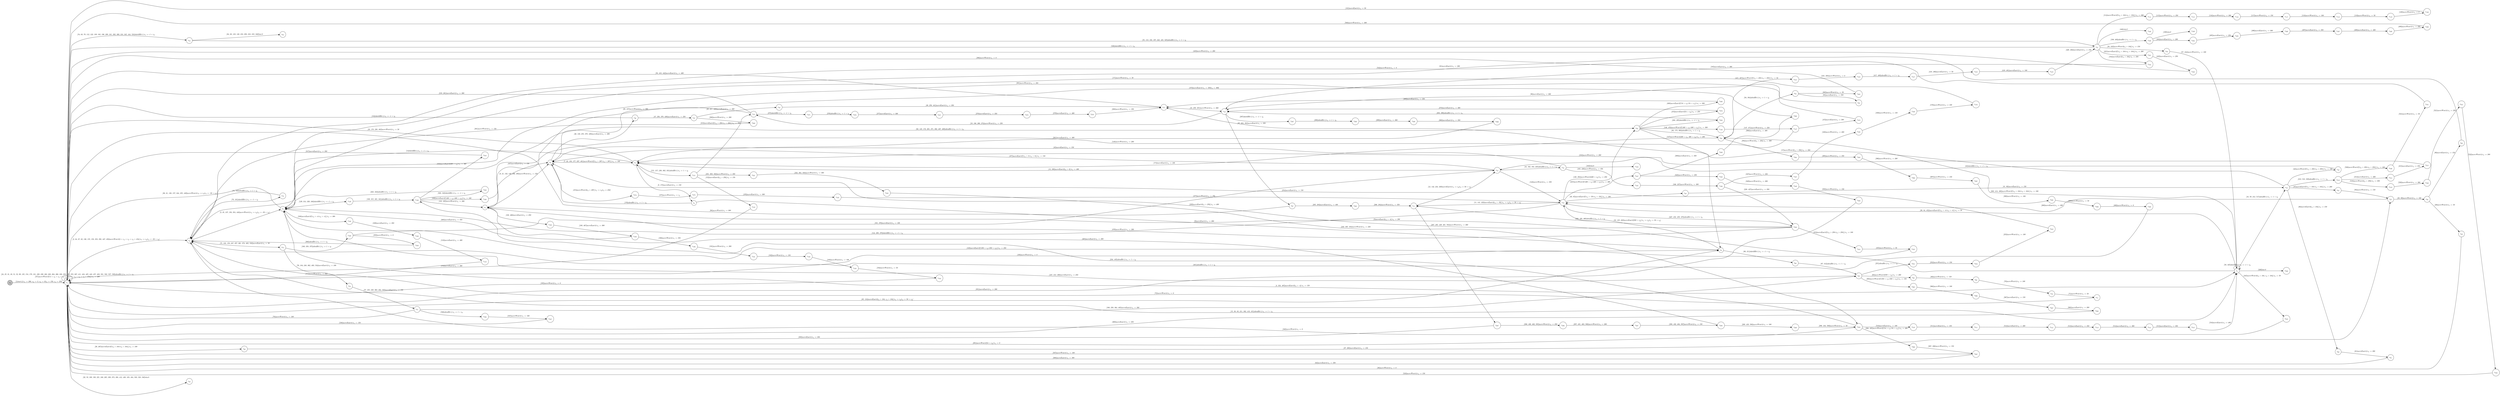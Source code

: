 digraph EFSM{
  graph [rankdir="LR", fontname="Latin Modern Math"];
  node [color="black", fillcolor="white", shape="circle", style="filled", fontname="Latin Modern Math"];
  edge [fontname="Latin Modern Math"];

  s0[fillcolor="gray", label=<s<sub>0</sub>>];
  s1[label=<s<sub>1</sub>>];
  s2[label=<s<sub>2</sub>>];
  s3[label=<s<sub>3</sub>>];
  s4[label=<s<sub>4</sub>>];
  s5[label=<s<sub>5</sub>>];
  s6[label=<s<sub>6</sub>>];
  s7[label=<s<sub>7</sub>>];
  s8[label=<s<sub>8</sub>>];
  s9[label=<s<sub>9</sub>>];
  s10[label=<s<sub>10</sub>>];
  s11[label=<s<sub>11</sub>>];
  s12[label=<s<sub>12</sub>>];
  s16[label=<s<sub>16</sub>>];
  s17[label=<s<sub>17</sub>>];
  s18[label=<s<sub>18</sub>>];
  s19[label=<s<sub>19</sub>>];
  s26[label=<s<sub>26</sub>>];
  s27[label=<s<sub>27</sub>>];
  s28[label=<s<sub>28</sub>>];
  s29[label=<s<sub>29</sub>>];
  s32[label=<s<sub>32</sub>>];
  s40[label=<s<sub>40</sub>>];
  s42[label=<s<sub>42</sub>>];
  s44[label=<s<sub>44</sub>>];
  s46[label=<s<sub>46</sub>>];
  s47[label=<s<sub>47</sub>>];
  s48[label=<s<sub>48</sub>>];
  s54[label=<s<sub>54</sub>>];
  s55[label=<s<sub>55</sub>>];
  s56[label=<s<sub>56</sub>>];
  s60[label=<s<sub>60</sub>>];
  s61[label=<s<sub>61</sub>>];
  s64[label=<s<sub>64</sub>>];
  s66[label=<s<sub>66</sub>>];
  s67[label=<s<sub>67</sub>>];
  s68[label=<s<sub>68</sub>>];
  s69[label=<s<sub>69</sub>>];
  s70[label=<s<sub>70</sub>>];
  s71[label=<s<sub>71</sub>>];
  s73[label=<s<sub>73</sub>>];
  s75[label=<s<sub>75</sub>>];
  s76[label=<s<sub>76</sub>>];
  s77[label=<s<sub>77</sub>>];
  s87[label=<s<sub>87</sub>>];
  s90[label=<s<sub>90</sub>>];
  s92[label=<s<sub>92</sub>>];
  s93[label=<s<sub>93</sub>>];
  s94[label=<s<sub>94</sub>>];
  s95[label=<s<sub>95</sub>>];
  s97[label=<s<sub>97</sub>>];
  s108[label=<s<sub>108</sub>>];
  s109[label=<s<sub>109</sub>>];
  s110[label=<s<sub>110</sub>>];
  s114[label=<s<sub>114</sub>>];
  s115[label=<s<sub>115</sub>>];
  s116[label=<s<sub>116</sub>>];
  s117[label=<s<sub>117</sub>>];
  s118[label=<s<sub>118</sub>>];
  s119[label=<s<sub>119</sub>>];
  s120[label=<s<sub>120</sub>>];
  s129[label=<s<sub>129</sub>>];
  s130[label=<s<sub>130</sub>>];
  s146[label=<s<sub>146</sub>>];
  s147[label=<s<sub>147</sub>>];
  s151[label=<s<sub>151</sub>>];
  s152[label=<s<sub>152</sub>>];
  s160[label=<s<sub>160</sub>>];
  s163[label=<s<sub>163</sub>>];
  s165[label=<s<sub>165</sub>>];
  s166[label=<s<sub>166</sub>>];
  s167[label=<s<sub>167</sub>>];
  s168[label=<s<sub>168</sub>>];
  s169[label=<s<sub>169</sub>>];
  s170[label=<s<sub>170</sub>>];
  s184[label=<s<sub>184</sub>>];
  s188[label=<s<sub>188</sub>>];
  s189[label=<s<sub>189</sub>>];
  s190[label=<s<sub>190</sub>>];
  s191[label=<s<sub>191</sub>>];
  s192[label=<s<sub>192</sub>>];
  s193[label=<s<sub>193</sub>>];
  s194[label=<s<sub>194</sub>>];
  s198[label=<s<sub>198</sub>>];
  s199[label=<s<sub>199</sub>>];
  s202[label=<s<sub>202</sub>>];
  s205[label=<s<sub>205</sub>>];
  s207[label=<s<sub>207</sub>>];
  s213[label=<s<sub>213</sub>>];
  s214[label=<s<sub>214</sub>>];
  s215[label=<s<sub>215</sub>>];
  s228[label=<s<sub>228</sub>>];
  s231[label=<s<sub>231</sub>>];
  s232[label=<s<sub>232</sub>>];
  s233[label=<s<sub>233</sub>>];
  s245[label=<s<sub>245</sub>>];
  s251[label=<s<sub>251</sub>>];
  s252[label=<s<sub>252</sub>>];
  s253[label=<s<sub>253</sub>>];
  s272[label=<s<sub>272</sub>>];
  s275[label=<s<sub>275</sub>>];
  s276[label=<s<sub>276</sub>>];
  s277[label=<s<sub>277</sub>>];
  s278[label=<s<sub>278</sub>>];
  s279[label=<s<sub>279</sub>>];
  s286[label=<s<sub>286</sub>>];
  s287[label=<s<sub>287</sub>>];
  s288[label=<s<sub>288</sub>>];
  s289[label=<s<sub>289</sub>>];
  s297[label=<s<sub>297</sub>>];
  s298[label=<s<sub>298</sub>>];
  s299[label=<s<sub>299</sub>>];
  s300[label=<s<sub>300</sub>>];
  s306[label=<s<sub>306</sub>>];
  s307[label=<s<sub>307</sub>>];
  s316[label=<s<sub>316</sub>>];
  s322[label=<s<sub>322</sub>>];
  s326[label=<s<sub>326</sub>>];
  s347[label=<s<sub>347</sub>>];
  s348[label=<s<sub>348</sub>>];
  s349[label=<s<sub>349</sub>>];
  s350[label=<s<sub>350</sub>>];
  s359[label=<s<sub>359</sub>>];
  s365[label=<s<sub>365</sub>>];
  s366[label=<s<sub>366</sub>>];
  s367[label=<s<sub>367</sub>>];
  s368[label=<s<sub>368</sub>>];
  s380[label=<s<sub>380</sub>>];
  s385[label=<s<sub>385</sub>>];
  s389[label=<s<sub>389</sub>>];
  s390[label=<s<sub>390</sub>>];
  s394[label=<s<sub>394</sub>>];
  s395[label=<s<sub>395</sub>>];
  s396[label=<s<sub>396</sub>>];
  s397[label=<s<sub>397</sub>>];
  s398[label=<s<sub>398</sub>>];
  s399[label=<s<sub>399</sub>>];
  s400[label=<s<sub>400</sub>>];
  s408[label=<s<sub>408</sub>>];
  s415[label=<s<sub>415</sub>>];
  s416[label=<s<sub>416</sub>>];
  s417[label=<s<sub>417</sub>>];
  s418[label=<s<sub>418</sub>>];
  s419[label=<s<sub>419</sub>>];
  s421[label=<s<sub>421</sub>>];
  s422[label=<s<sub>422</sub>>];
  s436[label=<s<sub>436</sub>>];
  s446[label=<s<sub>446</sub>>];
  s454[label=<s<sub>454</sub>>];
  s455[label=<s<sub>455</sub>>];
  s472[label=<s<sub>472</sub>>];
  s474[label=<s<sub>474</sub>>];
  s475[label=<s<sub>475</sub>>];
  s476[label=<s<sub>476</sub>>];
  s494[label=<s<sub>494</sub>>];
  s495[label=<s<sub>495</sub>>];
  s496[label=<s<sub>496</sub>>];
  s497[label=<s<sub>497</sub>>];
  s498[label=<s<sub>498</sub>>];
  s499[label=<s<sub>499</sub>>];
  s510[label=<s<sub>510</sub>>];
  s511[label=<s<sub>511</sub>>];
  s512[label=<s<sub>512</sub>>];
  s513[label=<s<sub>513</sub>>];
  s514[label=<s<sub>514</sub>>];
  s515[label=<s<sub>515</sub>>];
  s519[label=<s<sub>519</sub>>];
  s520[label=<s<sub>520</sub>>];
  s521[label=<s<sub>521</sub>>];
  s522[label=<s<sub>522</sub>>];
  s530[label=<s<sub>530</sub>>];
  s531[label=<s<sub>531</sub>>];
  s536[label=<s<sub>536</sub>>];
  s537[label=<s<sub>537</sub>>];

  s0->s1[label=<<i> [1]start:2/o<sub>1</sub> := 200, o<sub>2</sub> := 3, o<sub>3</sub> := 0&#91;r<sub>3</sub> := 150, r<sub>2</sub> := 250&#93;</i>>];
  s4->s5[label=<<i> [5]moveEast:0&#91;r<sub>3</sub> &gt; -4&#93;/o<sub>1</sub> := 200</i>>];
  s7->s8[label=<<i> [8, 175]moveEast:0/o<sub>1</sub> := 150</i>>];
  s8->s9[label=<<i> [9]moveEast:0/o<sub>1</sub> := 200</i>>];
  s9->s10[label=<<i> [10, 125, 222]moveEast:0&#91;350 &gt; r<sub>2</sub>&#93;/o<sub>1</sub> := r<sub>2</sub>&#91;r<sub>2</sub> := 50 + r<sub>2</sub>&#93;</i>>];
  s10->s11[label=<<i> [11, 141, 223]moveEast:0&#91;r<sub>3</sub> &gt; -50&#93;/o<sub>1</sub> := r<sub>2</sub>&#91;r<sub>2</sub> := 50 + r<sub>2</sub>&#93;</i>>];
  s12->s7[label=<<i> [13, 330]moveEast:0&#91;r<sub>3</sub> &gt; 0&#93;/o<sub>1</sub> := 400</i>>];
  s7->s2[label=<<i> [14]shieldHit:1/o<sub>1</sub> := -1 + i<sub>0</sub></i>>];
  s2->s4[label=<<i> [15, 38, 83, 211, 382, 413, 451]alienHit:1/o<sub>1</sub> := 1 + i<sub>0</sub></i>>];
  s16->s17[label=<<i> [17]moveWest:0&#91;r<sub>2</sub> &gt; 250&#93;/o<sub>1</sub> := 350</i>>];
  s19->s5[label=<<i> [20, 187]moveWest:0/o<sub>1</sub> := 200</i>>];
  s1->s26[label=<<i> [26, 267]moveEast:0&#91;!(r<sub>3</sub> &gt; 104&or;r<sub>3</sub> &gt; 104)&#93;/o<sub>1</sub> := 100</i>>];
  s26->s27[label=<<i> [27, 268]moveEast:0/o<sub>1</sub> := 150</i>>];
  s27->s28[label=<<i> [28, 89]moveWest:0/o<sub>1</sub> := 100</i>>];
  s28->s29[label=<<i> [29]moveWest:0/o<sub>1</sub> := 50</i>>];
  s29->s1[label=<<i> [30]moveWest:0/o<sub>1</sub> := 0</i>>];
  s10->s40[label=<<i> [40, 85]moveEast:0&#91;!(r<sub>3</sub> &gt; -50&or;r<sub>3</sub> &gt; -50)&#93;/o<sub>1</sub> := 100</i>>];
  s40->s16[label=<<i> [41, 86]moveEast:0/o<sub>1</sub> := 150</i>>];
  s16->s42[label=<<i> [42]moveWest:0&#91;!(r<sub>2</sub> &gt; 250&or;r<sub>2</sub> &gt; 250)&#93;/o<sub>1</sub> := 100</i>>];
  s42->s12[label=<<i> [43]shieldHit:1/o<sub>1</sub> := -1 + i<sub>0</sub></i>>];
  s12->s44[label=<<i> [44, 162, 164, 225]alienHit:1/o<sub>1</sub> := 1 + i<sub>0</sub></i>>];
  s44->s6[label=<<i> [45]moveEast:0/o<sub>1</sub> := 150</i>>];
  s55->s56[label=<<i> [56, 243]moveWest:0&#91;r<sub>3</sub> &gt; 104&#93;/o<sub>1</sub> := 150</i>>];
  s56->s4[label=<<i> [57, 244]moveWest:0/o<sub>1</sub> := 100</i>>];
  s4->s4[label=<<i> [58, 325]shieldHit:1/o<sub>1</sub> := -1 + i<sub>0</sub></i>>];
  s4->s16[label=<<i> [16, 59, 212, 517]alienHit:1/o<sub>1</sub> := 1 + i<sub>0</sub></i>>];
  s16->s60[label=<<i> [60]moveEast:0&#91;r<sub>3</sub> &gt; 104&#93;/o<sub>1</sub> := 150</i>>];
  s60->s61[label=<<i> [61]moveEast:0/o<sub>1</sub> := 200</i>>];
  s61->s1[label=<<i> [62]moveEast:0/o<sub>1</sub> := 250</i>>];
  s1->s9[label=<<i> [65, 124]moveEast:0&#91;r<sub>3</sub> &gt; 104, r<sub>3</sub> &gt; 104&#93;/o<sub>1</sub> := r<sub>2</sub>&#91;r<sub>2</sub> := 50 + r<sub>2</sub>&#93;</i>>];
  s9->s66[label=<<i> [66, 311]shieldHit:1/o<sub>1</sub> := -1 + i<sub>0</sub></i>>];
  s66->s67[label=<<i> [67, 312]alienHit:1/o<sub>1</sub> := 1 + i<sub>0</sub></i>>];
  s67->s68[label=<<i> [68]moveWest:0&#91;350 &gt; r<sub>2</sub>&#93;/o<sub>1</sub> := 200</i>>];
  s68->s69[label=<<i> [69]moveWest:0/o<sub>1</sub> := 150</i>>];
  s69->s70[label=<<i> [70]moveWest:0/o<sub>1</sub> := 100</i>>];
  s70->s71[label=<<i> [71]moveWest:0/o<sub>1</sub> := 50</i>>];
  s71->s2[label=<<i> [72]moveWest:0/o<sub>1</sub> := 0</i>>];
  s2->s73[label=<<i> [73, 101]shieldHit:1/o<sub>1</sub> := -1 + i<sub>0</sub></i>>];
  s73->s2[label=<<i> [74, 102]alienHit:1/o<sub>1</sub> := 1 + i<sub>0</sub></i>>];
  s77->s1[label=<<i> [78]moveWest:0/o<sub>1</sub> := 100</i>>];
  s4->s10[label=<<i> [39, 84, 452]moveEast:0&#91;!(r<sub>3</sub> &gt; -4&or;r<sub>3</sub> &gt; -4)&#93;/o<sub>1</sub> := 50</i>>];
  s16->s87[label=<<i> [87]moveEast:0&#91;!(r<sub>3</sub> &gt; 104&or;r<sub>3</sub> &gt; 104)&#93;/o<sub>1</sub> := 200</i>>];
  s87->s27[label=<<i> [88]moveWest:0/o<sub>1</sub> := 150</i>>];
  s28->s90[label=<<i> [90]moveEast:0/o<sub>1</sub> := 150</i>>];
  s90->s3[label=<<i> [91]moveEast:0/o<sub>1</sub> := 200</i>>];
  s93->s94[label=<<i> [94, 384]alienHit:1/o<sub>1</sub> := 1 + i<sub>0</sub></i>>];
  s94->s95[label=<<i> [95]moveEast:0/o<sub>1</sub> := 250</i>>];
  s95->s18[label=<<i> [96]moveEast:0/o<sub>1</sub> := 300</i>>];
  s97->s1[label=<<i> [98]moveWest:0/o<sub>1</sub> := 300</i>>];
  s3->s108[label=<<i> [108]moveEast:0&#91;!(r<sub>3</sub> &gt; -4&or;r<sub>3</sub> &gt; -4)&#93;/o<sub>1</sub> := 300</i>>];
  s108->s109[label=<<i> [109]moveEast:0/o<sub>1</sub> := 350</i>>];
  s109->s110[label=<<i> [110]moveEast:0/o<sub>1</sub> := 400</i>>];
  s110->s1[label=<<i> [111]moveWest:0/o<sub>1</sub> := 350</i>>];
  s55->s114[label=<<i> [114]moveWest:0&#91;!(r<sub>3</sub> &gt; 104&or;r<sub>3</sub> &gt; 104)&#93;/o<sub>1</sub> := 300</i>>];
  s114->s115[label=<<i> [115]moveWest:0/o<sub>1</sub> := 250</i>>];
  s115->s116[label=<<i> [116]moveWest:0/o<sub>1</sub> := 200</i>>];
  s116->s117[label=<<i> [117]moveWest:0/o<sub>1</sub> := 150</i>>];
  s117->s118[label=<<i> [118]moveWest:0/o<sub>1</sub> := 100</i>>];
  s118->s119[label=<<i> [119]moveWest:0/o<sub>1</sub> := 50</i>>];
  s119->s120[label=<<i> [120]moveWest:0/o<sub>1</sub> := 0</i>>];
  s120->s1[label=<<i> [121]moveEast:0/o<sub>1</sub> := 50</i>>];
  s10->s92[label=<<i> [126, 294]moveWest:0&#91;400 &gt; r<sub>2</sub>&#93;/o<sub>1</sub> := 250</i>>];
  s92->s9[label=<<i> [127]moveWest:0&#91;400 &gt; r<sub>2</sub>, 400 &gt; r<sub>2</sub>&#93;/o<sub>1</sub> := 200</i>>];
  s9->s3[label=<<i> [128]moveEast:0&#91;!(350 &gt; r<sub>2</sub>&or;350 &gt; r<sub>2</sub>)&#93;/o<sub>1</sub> := 250</i>>];
  s3->s129[label=<<i> [129, 314, 320, 340]shieldHit:1/o<sub>1</sub> := -1 + i<sub>0</sub></i>>];
  s129->s130[label=<<i> [130, 315, 321, 341]alienHit:1/o<sub>1</sub> := 1 + i<sub>0</sub></i>>];
  s130->s5[label=<<i> [131, 235]moveWest:0/o<sub>1</sub> := 200</i>>];
  s46->s1[label=<<i> [134]shieldHit:1/o<sub>1</sub> := -1 + i<sub>0</sub></i>>];
  s2->s3[label=<<i> [3, 35, 137, 156, 354, 448]moveWest:0/o<sub>1</sub> := r<sub>3</sub>&#91;r<sub>3</sub> := -50 + r<sub>3</sub>&#93;</i>>];
  s12->s10[label=<<i> [143]moveWest:0/o<sub>1</sub> := 350</i>>];
  s92->s146[label=<<i> [146, 470]moveWest:0&#91;!(400 &gt; r<sub>2</sub>&or;400 &gt; r<sub>2</sub>)&#93;/o<sub>1</sub> := 300</i>>];
  s146->s147[label=<<i> [147, 471]moveWest:0/o<sub>1</sub> := 250</i>>];
  s147->s5[label=<<i> [148]moveWest:0/o<sub>1</sub> := 200</i>>];
  s151->s152[label=<<i> [152]moveEast:0&#91;r<sub>2</sub> &gt; 250&#93;/o<sub>1</sub> := 150</i>>];
  s152->s1[label=<<i> [153]moveEast:0/o<sub>1</sub> := 200</i>>];
  s3->s1[label=<<i> [36, 81, 138, 157, 344, 355, 449]moveWest:0/o<sub>1</sub> := r<sub>3</sub>&#91;r<sub>3</sub> := -50 + r<sub>3</sub>&#93;</i>>];
  s160->s12[label=<<i> [161, 376]moveEast:0/o<sub>1</sub> := 100</i>>];
  s44->s163[label=<<i> [163]win:0</i>>];
  s44->s165[label=<<i> [165, 226]moveWest:0/o<sub>1</sub> := 350</i>>];
  s165->s166[label=<<i> [166, 227]moveWest:0/o<sub>1</sub> := 300</i>>];
  s166->s167[label=<<i> [167]moveWest:0/o<sub>1</sub> := 250</i>>];
  s167->s168[label=<<i> [168]moveWest:0/o<sub>1</sub> := 200</i>>];
  s168->s169[label=<<i> [169]moveWest:0/o<sub>1</sub> := 150</i>>];
  s169->s170[label=<<i> [170]moveWest:0/o<sub>1</sub> := 100</i>>];
  s170->s3[label=<<i> [171]moveWest:0/o<sub>1</sub> := 50</i>>];
  s92->s93[label=<<i> [93, 173, 393]alienHit:1/o<sub>1</sub> := 1 + i<sub>0</sub></i>>];
  s93->s7[label=<<i> [174]moveEast:0/o<sub>1</sub> := 100</i>>];
  s8->s6[label=<<i> [176]alienHit:1/o<sub>1</sub> := 1 + i<sub>0</sub></i>>];
  s7->s1[label=<<i> [23, 178, 238, 482]moveWest:0/o<sub>1</sub> := 50</i>>];
  s55->s184[label=<<i> [184]moveEast:0&#91;r<sub>3</sub> &gt; 104&#93;/o<sub>1</sub> := 250</i>>];
  s184->s18[label=<<i> [185]moveEast:0/o<sub>1</sub> := 300</i>>];
  s18->s19[label=<<i> [19, 186, 260, 274]moveWest:0/o<sub>1</sub> := 250</i>>];
  s5->s188[label=<<i> [188, 466]moveEast:0/o<sub>1</sub> := 250</i>>];
  s188->s189[label=<<i> [189, 467]moveEast:0/o<sub>1</sub> := 300</i>>];
  s189->s190[label=<<i> [190]moveWest:0/o<sub>1</sub> := 250</i>>];
  s190->s191[label=<<i> [191]moveWest:0/o<sub>1</sub> := 200</i>>];
  s191->s192[label=<<i> [192]moveWest:0/o<sub>1</sub> := 150</i>>];
  s192->s193[label=<<i> [193]moveWest:0/o<sub>1</sub> := 100</i>>];
  s193->s194[label=<<i> [194]moveWest:0/o<sub>1</sub> := 50</i>>];
  s194->s1[label=<<i> [195]moveWest:0/o<sub>1</sub> := 0</i>>];
  s55->s198[label=<<i> [198, 493]alienHit:1/o<sub>1</sub> := 1 + i<sub>0</sub></i>>];
  s198->s199[label=<<i> [199]win:0</i>>];
  s10->s3[label=<<i> [144, 200, 270]shieldHit:1/o<sub>1</sub> := -1 + i<sub>0</sub></i>>];
  s92->s202[label=<<i> [202, 295]shieldHit:1/o<sub>1</sub> := -1 + i<sub>0</sub></i>>];
  s202->s18[label=<<i> [203, 296]alienHit:1/o<sub>1</sub> := 1 + i<sub>0</sub></i>>];
  s97->s205[label=<<i> [205, 283]moveEast:0/o<sub>1</sub> := 400</i>>];
  s205->s11[label=<<i> [206, 284]moveWest:0/o<sub>1</sub> := 350</i>>];
  s207->s1[label=<<i> [208]moveEast:0/o<sub>1</sub> := 350</i>>];
  s213->s214[label=<<i> [214]moveEast:0/o<sub>1</sub> := 200</i>>];
  s214->s215[label=<<i> [215]moveEast:0/o<sub>1</sub> := 250</i>>];
  s215->s7[label=<<i> [216]moveWest:0/o<sub>1</sub> := 200</i>>];
  s151->s19[label=<<i> [218]moveEast:0&#91;!(r<sub>2</sub> &gt; 250&or;r<sub>2</sub> &gt; 250)&#93;/o<sub>1</sub> := 250</i>>];
  s19->s1[label=<<i> [219, 261]moveEast:0/o<sub>1</sub> := 300</i>>];
  s11->s12[label=<<i> [12, 142, 224, 329]moveEast:0/o<sub>1</sub> := r<sub>2</sub>&#91;r<sub>2</sub> := 50 + r<sub>2</sub>&#93;</i>>];
  s166->s228[label=<<i> [228, 427]moveEast:0/o<sub>1</sub> := 350</i>>];
  s228->s7[label=<<i> [229]moveEast:0&#91;r<sub>2</sub> &gt; 250&#93;/o<sub>1</sub> := 400</i>>];
  s7->s151[label=<<i> [151, 217, 230, 302, 331]alienHit:1/o<sub>1</sub> := 1 + i<sub>0</sub></i>>];
  s233->s130[label=<<i> [234, 435]alienHit:1/o<sub>1</sub> := 1 + i<sub>0</sub></i>>];
  s5->s6[label=<<i> [6, 21, 132, 149, 236, 480]moveWest:0/o<sub>1</sub> := 150</i>>];
  s4->s245[label=<<i> [245]moveWest:0&#91;r<sub>3</sub> &gt; 104, r<sub>3</sub> &gt; 104&#93;/o<sub>1</sub> := 50</i>>];
  s245->s2[label=<<i> [246]moveWest:0/o<sub>1</sub> := 0</i>>];
  s67->s251[label=<<i> [251]alienHit:1/o<sub>1</sub> := 1 + i<sub>0</sub></i>>];
  s251->s252[label=<<i> [252]moveWest:0/o<sub>1</sub> := 150</i>>];
  s252->s253[label=<<i> [253]moveWest:0/o<sub>1</sub> := 100</i>>];
  s253->s6[label=<<i> [254]moveEast:0/o<sub>1</sub> := 150</i>>];
  s47->s48[label=<<i> [48, 257, 440]moveEast:0/o<sub>1</sub> := 300</i>>];
  s48->s17[label=<<i> [49, 258, 441]moveEast:0/o<sub>1</sub> := 350</i>>];
  s17->s18[label=<<i> [18, 259, 281]moveWest:0/o<sub>1</sub> := 300</i>>];
  s27->s10[label=<<i> [269]moveEast:0/o<sub>1</sub> := 200</i>>];
  s92->s272[label=<<i> [272]moveEast:0&#91;54 &gt; r<sub>3</sub>&#93;/o<sub>1</sub> := 250</i>>];
  s272->s18[label=<<i> [273]moveEast:0/o<sub>1</sub> := 300</i>>];
  s19->s275[label=<<i> [275]shieldHit:1/o<sub>1</sub> := -1 + i<sub>0</sub></i>>];
  s275->s276[label=<<i> [276]alienHit:1/o<sub>1</sub> := 1 + i<sub>0</sub></i>>];
  s276->s277[label=<<i> [277]moveEast:0/o<sub>1</sub> := 300</i>>];
  s277->s278[label=<<i> [278]moveEast:0/o<sub>1</sub> := 350</i>>];
  s278->s279[label=<<i> [279]moveEast:0/o<sub>1</sub> := 400</i>>];
  s279->s17[label=<<i> [280]moveWest:0/o<sub>1</sub> := 350</i>>];
  s18->s97[label=<<i> [97, 204, 282]moveEast:0/o<sub>1</sub> := 350</i>>];
  s207->s286[label=<<i> [286, 430, 462, 505]moveWest:0/o<sub>1</sub> := 250</i>>];
  s286->s287[label=<<i> [287, 431, 463, 506]moveWest:0/o<sub>1</sub> := 200</i>>];
  s287->s288[label=<<i> [288, 432, 464, 507]moveWest:0/o<sub>1</sub> := 150</i>>];
  s288->s289[label=<<i> [289, 433, 508]moveWest:0/o<sub>1</sub> := 100</i>>];
  s289->s233[label=<<i> [290, 434, 509]moveWest:0/o<sub>1</sub> := 50</i>>];
  s233->s1[label=<<i> [291]moveWest:0&#91;54 &gt; r<sub>3</sub>&#93;/o<sub>1</sub> := 0</i>>];
  s18->s297[label=<<i> [297]shieldHit:1/o<sub>1</sub> := -1 + i<sub>0</sub></i>>];
  s297->s298[label=<<i> [298]alienHit:1/o<sub>1</sub> := 1 + i<sub>0</sub></i>>];
  s298->s299[label=<<i> [299]moveEast:0/o<sub>1</sub> := 300</i>>];
  s299->s300[label=<<i> [300]moveEast:0/o<sub>1</sub> := 350</i>>];
  s300->s7[label=<<i> [301]moveEast:0/o<sub>1</sub> := 400</i>>];
  s233->s306[label=<<i> [306, 335]moveWest:0&#91;!(54 &gt; r<sub>3</sub>&or;54 &gt; r<sub>3</sub>)&#93;/o<sub>1</sub> := 200</i>>];
  s306->s307[label=<<i> [307, 336]moveWest:0/o<sub>1</sub> := 150</i>>];
  s307->s1[label=<<i> [308]moveEast:0/o<sub>1</sub> := 200</i>>];
  s54->s64[label=<<i> [64, 80, 123, 140, 210, 293, 310, 319, 346]lose:0</i>>];
  s67->s3[label=<<i> [107, 313, 406]moveEast:0/o<sub>1</sub> := 250</i>>];
  s130->s316[label=<<i> [316]moveEast:0&#91;400 &gt; r<sub>2</sub>&#93;/o<sub>1</sub> := 300</i>>];
  s316->s1[label=<<i> [317]moveEast:0/o<sub>1</sub> := 350</i>>];
  s130->s322[label=<<i> [322, 342]shieldHit:1/o<sub>1</sub> := -1 + i<sub>0</sub></i>>];
  s322->s3[label=<<i> [323, 343]alienHit:1/o<sub>1</sub> := 1 + i<sub>0</sub></i>>];
  s4->s326[label=<<i> [326]lose:0</i>>];
  s151->s231[label=<<i> [231, 303, 332]moveWest:0/o<sub>1</sub> := 350</i>>];
  s231->s232[label=<<i> [232, 304, 333]moveWest:0/o<sub>1</sub> := 300</i>>];
  s232->s233[label=<<i> [233, 305, 334]moveWest:0/o<sub>1</sub> := 250</i>>];
  s307->s1[label=<<i> [337]moveWest:0/o<sub>1</sub> := 100</i>>];
  s10->s347[label=<<i> [347]moveWest:0&#91;!(400 &gt; r<sub>2</sub>&or;400 &gt; r<sub>2</sub>)&#93;/o<sub>1</sub> := 300</i>>];
  s347->s348[label=<<i> [348]moveWest:0/o<sub>1</sub> := 250</i>>];
  s348->s349[label=<<i> [349]moveWest:0/o<sub>1</sub> := 200</i>>];
  s349->s350[label=<<i> [350]moveWest:0/o<sub>1</sub> := 150</i>>];
  s350->s1[label=<<i> [351]moveEast:0/o<sub>1</sub> := 200</i>>];
  s1->s2[label=<<i> [2, 34, 37, 82, 136, 155, 158, 353, 356, 447, 450]moveWest:0&#91;4 &times; r<sub>2</sub> + r<sub>2</sub> &times; r<sub>3</sub> &gt; 454&#93;/o<sub>1</sub> := r<sub>3</sub>&#91;r<sub>3</sub> := -50 + r<sub>3</sub>&#93;</i>>];
  s160->s359[label=<<i> [359]moveWest:0/o<sub>1</sub> := 0</i>>];
  s359->s2[label=<<i> [360]alienHit:1/o<sub>1</sub> := 1 + i<sub>0</sub></i>>];
  s77->s67[label=<<i> [106, 250, 364, 405]moveEast:0/o<sub>1</sub> := 200</i>>];
  s67->s365[label=<<i> [365]moveWest:0&#91;!(350 &gt; r<sub>2</sub>&or;350 &gt; r<sub>2</sub>)&#93;/o<sub>1</sub> := 150</i>>];
  s365->s366[label=<<i> [366]moveWest:0/o<sub>1</sub> := 100</i>>];
  s366->s367[label=<<i> [367]moveEast:0/o<sub>1</sub> := 150</i>>];
  s367->s368[label=<<i> [368]moveEast:0/o<sub>1</sub> := 200</i>>];
  s368->s1[label=<<i> [369]moveEast:0/o<sub>1</sub> := 250</i>>];
  s1->s1[label=<<i> [371]moveWest:0&#91;!(4 &times; r<sub>2</sub> + r<sub>2</sub> &times; r<sub>3</sub> &gt; 454&or;4 &times; r<sub>2</sub> + r<sub>2</sub> &times; r<sub>3</sub> &gt; 454)&#93;/o<sub>1</sub> := 200</i>>];
  s75->s160[label=<<i> [160, 358, 375]alienHit:1/o<sub>1</sub> := 1 + i<sub>0</sub></i>>];
  s12->s6[label=<<i> [377]moveEast:0&#91;!(r<sub>3</sub> &gt; 0&or;r<sub>3</sub> &gt; 0)&#93;/o<sub>1</sub> := 150</i>>];
  s6->s46[label=<<i> [46, 133, 255, 378, 438]moveEast:0/o<sub>1</sub> := 200</i>>];
  s46->s47[label=<<i> [47, 256, 379, 439]moveEast:0/o<sub>1</sub> := 250</i>>];
  s47->s380[label=<<i> [380]moveWest:0/o<sub>1</sub> := 200</i>>];
  s380->s2[label=<<i> [381]moveWest:0/o<sub>1</sub> := 150</i>>];
  s4->s93[label=<<i> [383, 414, 486]moveWest:0&#91;!(r<sub>3</sub> &gt; 104&or;r<sub>3</sub> &gt; 104)&#93;/o<sub>1</sub> := 100</i>>];
  s94->s385[label=<<i> [385]moveWest:0/o<sub>1</sub> := 50</i>>];
  s385->s1[label=<<i> [386]moveWest:0/o<sub>1</sub> := 0</i>>];
  s347->s389[label=<<i> [389]moveEast:0/o<sub>1</sub> := 350</i>>];
  s389->s390[label=<<i> [390]moveEast:0/o<sub>1</sub> := 400</i>>];
  s390->s3[label=<<i> [391]moveWest:0/o<sub>1</sub> := 350</i>>];
  s3->s92[label=<<i> [92, 145, 172, 201, 271, 392, 407, 469]alienHit:1/o<sub>1</sub> := 1 + i<sub>0</sub></i>>];
  s93->s394[label=<<i> [394]moveWest:0&#91;r<sub>2</sub> &gt; 250&#93;/o<sub>1</sub> := 300</i>>];
  s394->s395[label=<<i> [395]moveWest:0/o<sub>1</sub> := 250</i>>];
  s395->s396[label=<<i> [396]moveWest:0/o<sub>1</sub> := 200</i>>];
  s396->s397[label=<<i> [397]moveWest:0/o<sub>1</sub> := 150</i>>];
  s397->s398[label=<<i> [398]moveWest:0/o<sub>1</sub> := 100</i>>];
  s398->s399[label=<<i> [399]moveWest:0/o<sub>1</sub> := 50</i>>];
  s399->s400[label=<<i> [400]moveWest:0/o<sub>1</sub> := 0</i>>];
  s400->s2[label=<<i> [401]alienHit:1/o<sub>1</sub> := 1 + i<sub>0</sub></i>>];
  s2->s75[label=<<i> [75, 103, 159, 247, 357, 361, 374, 402, 533]moveEast:0/o<sub>1</sub> := 50</i>>];
  s75->s76[label=<<i> [76, 104, 248, 362, 403, 534]moveEast:0/o<sub>1</sub> := 100</i>>];
  s76->s77[label=<<i> [77, 105, 249, 363, 404, 535]moveEast:0/o<sub>1</sub> := 150</i>>];
  s92->s408[label=<<i> [408]moveEast:0&#91;!(54 &gt; r<sub>3</sub>&or;54 &gt; r<sub>3</sub>)&#93;/o<sub>1</sub> := 300</i>>];
  s408->s17[label=<<i> [409]moveEast:0/o<sub>1</sub> := 350</i>>];
  s93->s415[label=<<i> [415, 487]moveWest:0&#91;!(r<sub>2</sub> &gt; 250&or;r<sub>2</sub> &gt; 250)&#93;/o<sub>1</sub> := 50</i>>];
  s415->s416[label=<<i> [416, 488]moveWest:0/o<sub>1</sub> := 0</i>>];
  s416->s417[label=<<i> [417, 489]alienHit:1/o<sub>1</sub> := 1 + i<sub>0</sub></i>>];
  s417->s418[label=<<i> [418, 490]moveEast:0/o<sub>1</sub> := 50</i>>];
  s418->s419[label=<<i> [419, 491]moveEast:0/o<sub>1</sub> := 100</i>>];
  s419->s55[label=<<i> [420, 492]moveEast:0/o<sub>1</sub> := 150</i>>];
  s55->s421[label=<<i> [421]moveEast:0&#91;!(r<sub>3</sub> &gt; 104&or;r<sub>3</sub> &gt; 104)&#93;/o<sub>1</sub> := 200</i>>];
  s421->s422[label=<<i> [422]moveEast:0/o<sub>1</sub> := 250</i>>];
  s422->s1[label=<<i> [423]moveWest:0/o<sub>1</sub> := 200</i>>];
  s130->s436[label=<<i> [436]moveEast:0&#91;!(400 &gt; r<sub>2</sub>&or;400 &gt; r<sub>2</sub>)&#93;/o<sub>1</sub> := 100</i>>];
  s436->s6[label=<<i> [437]moveEast:0/o<sub>1</sub> := 150</i>>];
  s17->s1[label=<<i> [50, 410, 442]moveEast:0/o<sub>1</sub> := 400</i>>];
  s1->s54[label=<<i> [54, 63, 79, 112, 122, 139, 182, 196, 209, 241, 292, 309, 318, 345, 444, 524]shieldHit:1/o<sub>1</sub> := -1 + i<sub>0</sub></i>>];
  s54->s55[label=<<i> [55, 113, 183, 197, 242, 445, 525]alienHit:1/o<sub>1</sub> := 1 + i<sub>0</sub></i>>];
  s55->s446[label=<<i> [446]win:0</i>>];
  s228->s454[label=<<i> [454]moveEast:0&#91;!(r<sub>2</sub> &gt; 250&or;r<sub>2</sub> &gt; 250)&#93;/o<sub>1</sub> := 100</i>>];
  s454->s455[label=<<i> [455]moveWest:0/o<sub>1</sub> := 50</i>>];
  s455->s1[label=<<i> [456]moveWest:0/o<sub>1</sub> := 0</i>>];
  s10->s228[label=<<i> [327, 453, 459, 478]alienHit:1/o<sub>1</sub> := 1 + i<sub>0</sub></i>>];
  s228->s11[label=<<i> [328, 428, 460]alienHit:1/o<sub>1</sub> := 1 + i<sub>0</sub></i>>];
  s288->s5[label=<<i> [465]moveEast:0/o<sub>1</sub> := 200</i>>];
  s189->s3[label=<<i> [468]moveEast:0/o<sub>1</sub> := 350</i>>];
  s147->s472[label=<<i> [472]moveEast:0/o<sub>1</sub> := 300</i>>];
  s472->s6[label=<<i> [473]moveEast:0/o<sub>1</sub> := 350&#91;r<sub>3</sub> := 300&#93;</i>>];
  s6->s474[label=<<i> [474]moveWest:0&#91;r<sub>3</sub> &gt; 297&#93;/o<sub>1</sub> := r<sub>3</sub>&#91;r<sub>3</sub> := 250&#93;</i>>];
  s474->s475[label=<<i> [475]moveWest:0/o<sub>1</sub> := r<sub>3</sub></i>>];
  s475->s476[label=<<i> [476]moveEast:0/o<sub>1</sub> := 300</i>>];
  s476->s10[label=<<i> [477]moveWest:0/o<sub>1</sub> := 250</i>>];
  s228->s5[label=<<i> [479]moveWest:0/o<sub>1</sub> := 200</i>>];
  s6->s7[label=<<i> [7, 22, 150, 177, 237, 481]moveWest:0&#91;!(r<sub>3</sub> &gt; 297&or;r<sub>3</sub> &gt; 297)&#93;/o<sub>1</sub> := 100</i>>];
  s3->s4[label=<<i> [4, 324, 485]moveEast:0&#91;r<sub>3</sub> &gt; -4&#93;/o<sub>1</sub> := 150</i>>];
  s198->s494[label=<<i> [494]moveEast:0/o<sub>1</sub> := 200</i>>];
  s494->s495[label=<<i> [495]moveEast:0/o<sub>1</sub> := 250</i>>];
  s495->s496[label=<<i> [496]moveEast:0/o<sub>1</sub> := 300</i>>];
  s496->s497[label=<<i> [497]moveEast:0/o<sub>1</sub> := 350</i>>];
  s497->s498[label=<<i> [498]moveEast:0/o<sub>1</sub> := 400</i>>];
  s498->s499[label=<<i> [499]moveWest:0/o<sub>1</sub> := 350</i>>];
  s499->s1[label=<<i> [500]moveWest:0/o<sub>1</sub> := 300</i>>];
  s11->s207[label=<<i> [207, 285, 429, 461, 504]moveWest:0/o<sub>1</sub> := 300</i>>];
  s233->s510[label=<<i> [510]moveEast:0/o<sub>1</sub> := 100</i>>];
  s510->s511[label=<<i> [511]moveEast:0/o<sub>1</sub> := 150</i>>];
  s511->s512[label=<<i> [512]moveEast:0/o<sub>1</sub> := 200</i>>];
  s512->s513[label=<<i> [513]moveEast:0/o<sub>1</sub> := 250</i>>];
  s513->s514[label=<<i> [514]moveEast:0/o<sub>1</sub> := 300</i>>];
  s514->s515[label=<<i> [515]moveEast:0/o<sub>1</sub> := 350</i>>];
  s515->s4[label=<<i> [516]moveEast:0/o<sub>1</sub> := 400</i>>];
  s213->s519[label=<<i> [519]moveWest:0&#91;r<sub>2</sub> &gt; 250&#93;/o<sub>1</sub> := 350</i>>];
  s519->s520[label=<<i> [520]moveWest:0/o<sub>1</sub> := 300</i>>];
  s520->s521[label=<<i> [521]moveWest:0/o<sub>1</sub> := 250</i>>];
  s521->s522[label=<<i> [522]moveWest:0/o<sub>1</sub> := 200</i>>];
  s522->s1[label=<<i> [523]moveWest:0/o<sub>1</sub> := 150</i>>];
  s55->s1[label=<<i> [526]shieldHit:1/o<sub>1</sub> := -1 + i<sub>0</sub></i>>];
  s1->s1[label=<<i> [24, 25, 31, 33, 51, 52, 99, 135, 154, 179, 181, 220, 239, 262, 263, 264, 266, 338, 352, 370, 372, 387, 411, 424, 425, 443, 457, 483, 501, 502, 527, 539]alienHit:1/o<sub>1</sub> := 1 + i<sub>0</sub></i>>];
  s1->s32[label=<<i> [32, 53, 100, 180, 221, 240, 265, 339, 373, 388, 412, 426, 458, 484, 503, 528, 540]win:0</i>>];
  s16->s213[label=<<i> [213, 518, 529]alienHit:1/o<sub>1</sub> := 1 + i<sub>0</sub></i>>];
  s213->s530[label=<<i> [530]moveWest:0&#91;!(r<sub>2</sub> &gt; 250&or;r<sub>2</sub> &gt; 250)&#93;/o<sub>1</sub> := 100</i>>];
  s530->s531[label=<<i> [531]moveWest:0/o<sub>1</sub> := 50</i>>];
  s531->s2[label=<<i> [532]moveWest:0/o<sub>1</sub> := 0</i>>];
  s77->s536[label=<<i> [536]alienHit:1/o<sub>1</sub> := 1 + i<sub>0</sub></i>>];
  s536->s537[label=<<i> [537]moveWest:0/o<sub>1</sub> := 100</i>>];
  s537->s1[label=<<i> [538]moveEast:0/o<sub>1</sub> := 150</i>>];
}